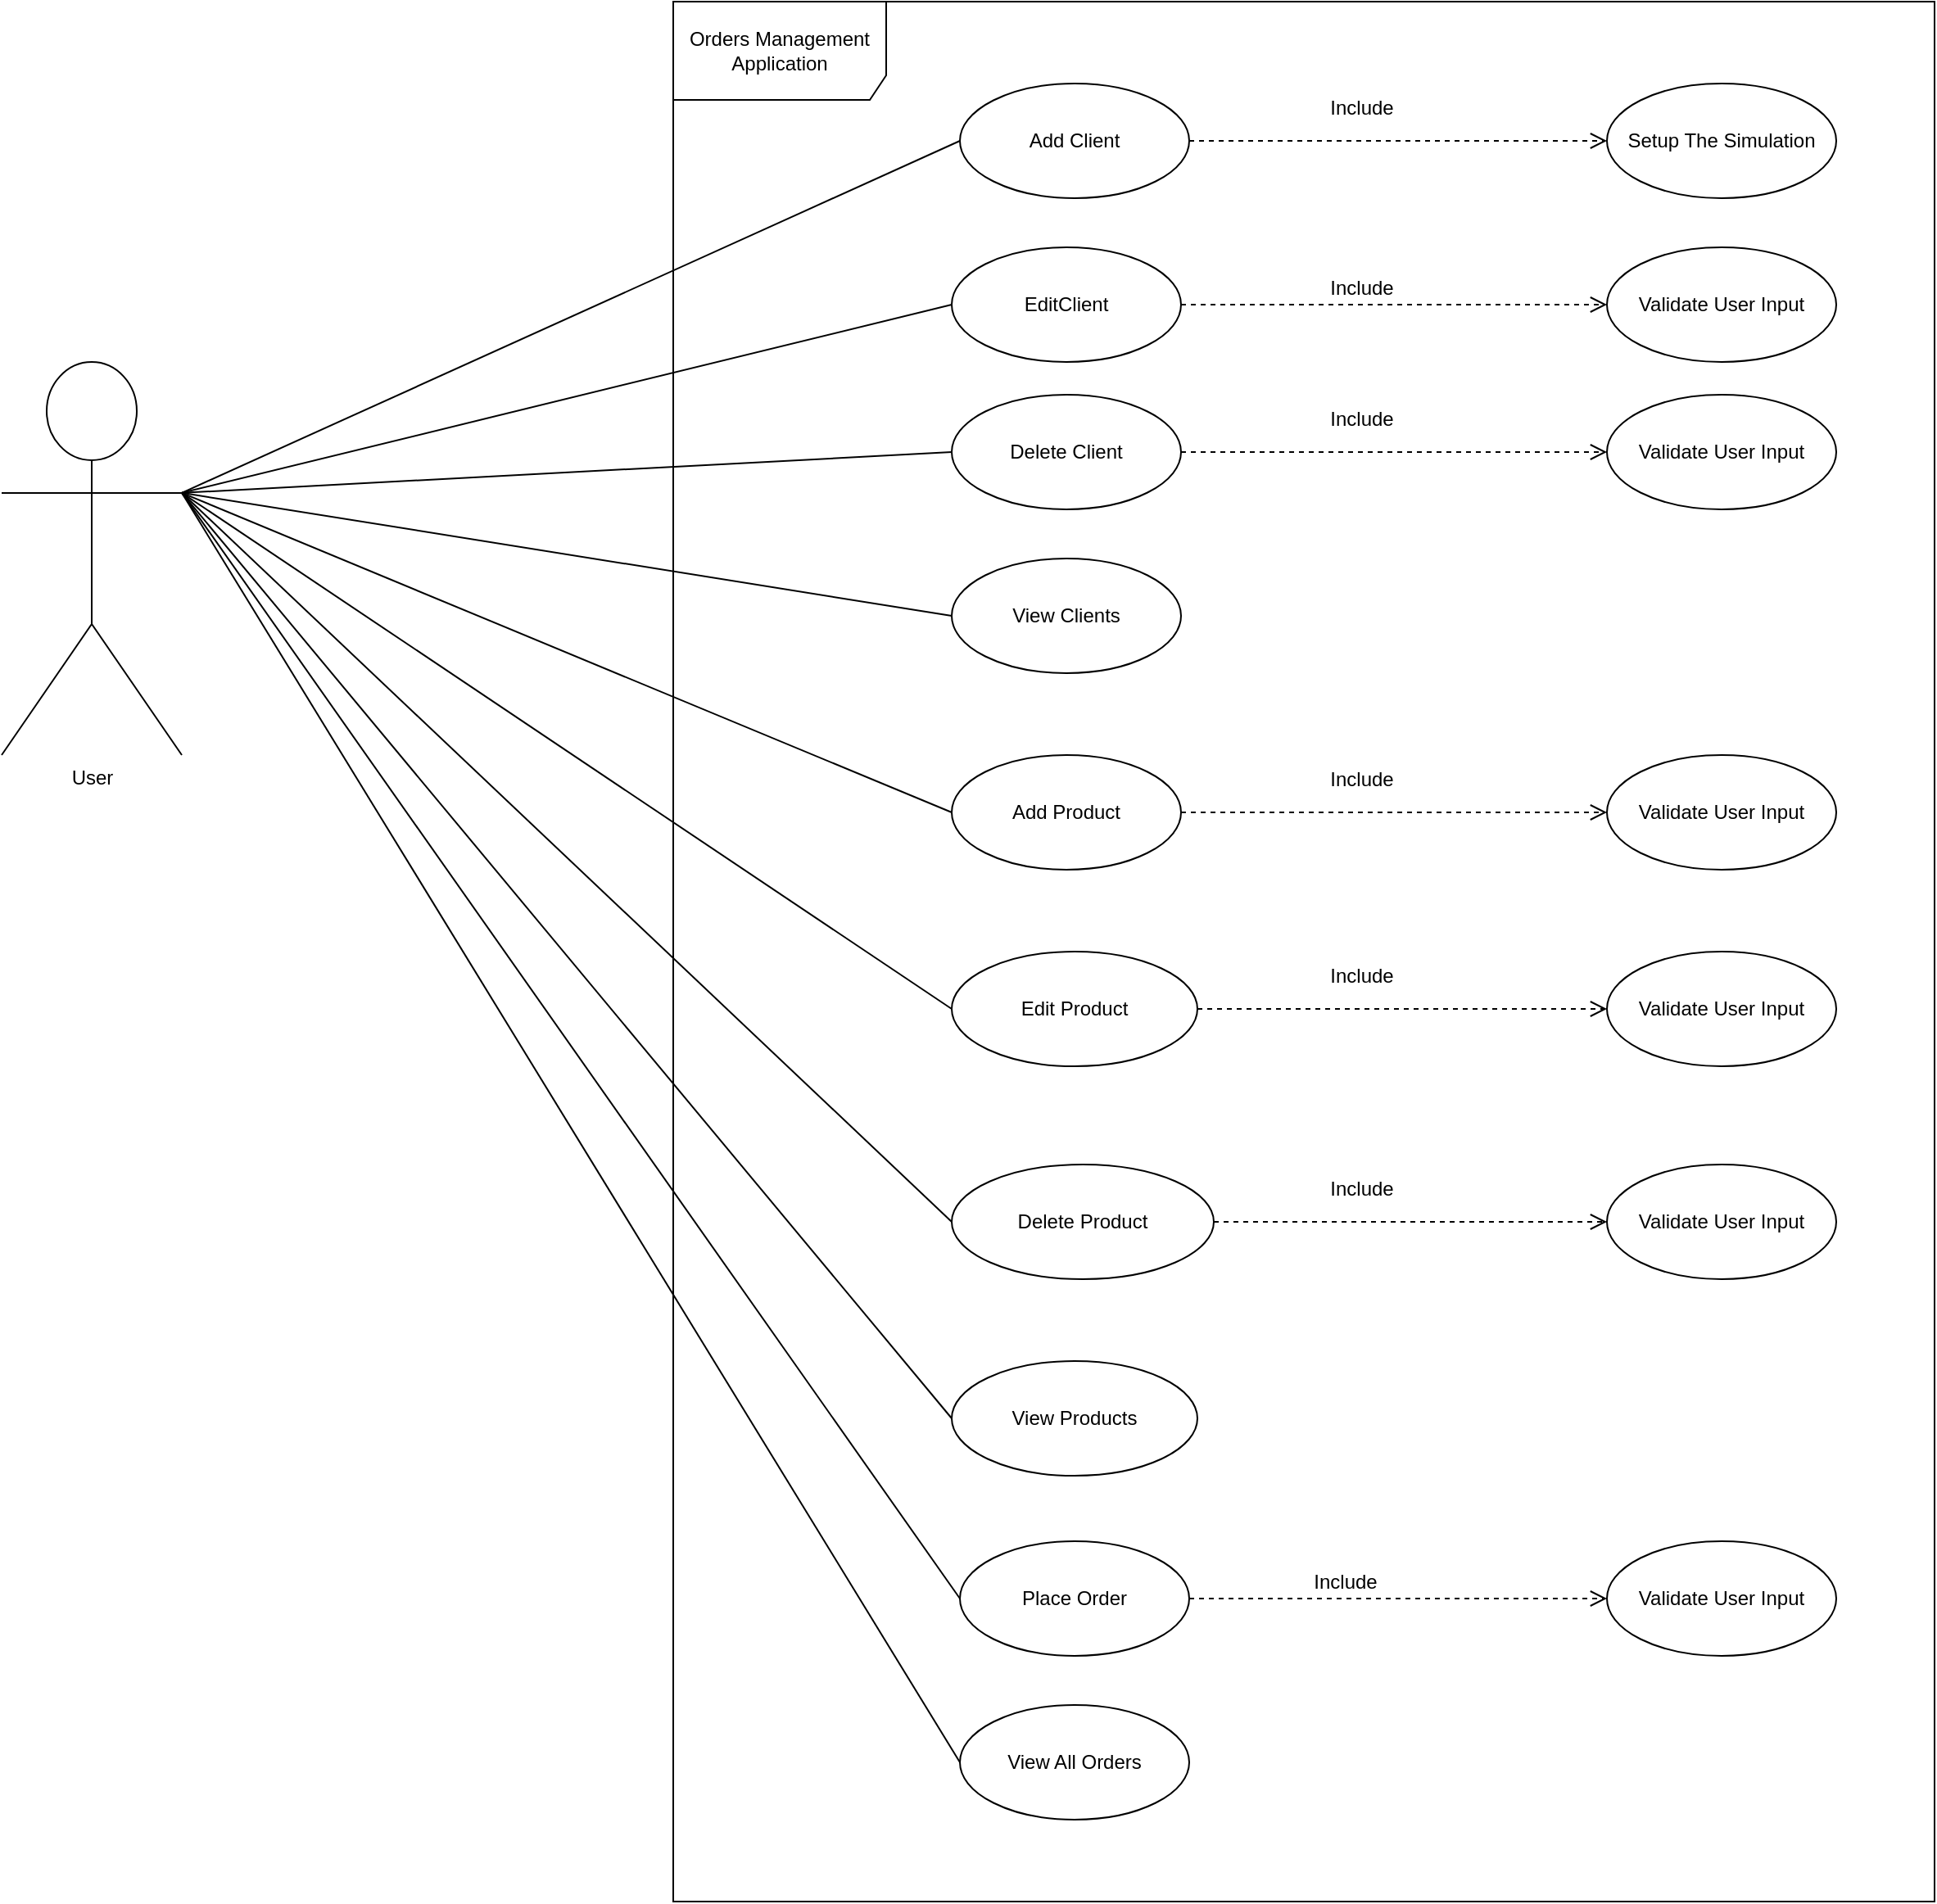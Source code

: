 <mxfile version="27.0.5">
  <diagram name="Page-1" id="c1x8HeHf93VjXl6Es4rd">
    <mxGraphModel dx="3625" dy="1295" grid="1" gridSize="10" guides="1" tooltips="1" connect="1" arrows="1" fold="1" page="1" pageScale="1" pageWidth="850" pageHeight="1100" math="0" shadow="0">
      <root>
        <mxCell id="0" />
        <mxCell id="1" parent="0" />
        <mxCell id="ruy3D-j27tNiuv_rc0qT-1" value="Orders Management Application" style="shape=umlFrame;whiteSpace=wrap;html=1;pointerEvents=0;width=130;height=60;" vertex="1" parent="1">
          <mxGeometry x="-300" y="210" width="770" height="1160" as="geometry" />
        </mxCell>
        <mxCell id="ruy3D-j27tNiuv_rc0qT-2" value="Setup The Simulation" style="ellipse;whiteSpace=wrap;html=1;" vertex="1" parent="1">
          <mxGeometry x="270" y="260" width="140" height="70" as="geometry" />
        </mxCell>
        <mxCell id="ruy3D-j27tNiuv_rc0qT-3" value="Add Client" style="ellipse;whiteSpace=wrap;html=1;" vertex="1" parent="1">
          <mxGeometry x="-125" y="260" width="140" height="70" as="geometry" />
        </mxCell>
        <mxCell id="ruy3D-j27tNiuv_rc0qT-4" value="EditClient" style="ellipse;whiteSpace=wrap;html=1;" vertex="1" parent="1">
          <mxGeometry x="-130" y="360" width="140" height="70" as="geometry" />
        </mxCell>
        <mxCell id="ruy3D-j27tNiuv_rc0qT-5" value="View Products" style="ellipse;whiteSpace=wrap;html=1;" vertex="1" parent="1">
          <mxGeometry x="-130" y="1040" width="150" height="70" as="geometry" />
        </mxCell>
        <mxCell id="ruy3D-j27tNiuv_rc0qT-6" value="Delete Product" style="ellipse;whiteSpace=wrap;html=1;" vertex="1" parent="1">
          <mxGeometry x="-130" y="920" width="160" height="70" as="geometry" />
        </mxCell>
        <mxCell id="ruy3D-j27tNiuv_rc0qT-7" value="Edit Product" style="ellipse;whiteSpace=wrap;html=1;" vertex="1" parent="1">
          <mxGeometry x="-130" y="790" width="150" height="70" as="geometry" />
        </mxCell>
        <mxCell id="ruy3D-j27tNiuv_rc0qT-8" value="View Clients" style="ellipse;whiteSpace=wrap;html=1;" vertex="1" parent="1">
          <mxGeometry x="-130" y="550" width="140" height="70" as="geometry" />
        </mxCell>
        <mxCell id="ruy3D-j27tNiuv_rc0qT-9" value="Delete Client" style="ellipse;whiteSpace=wrap;html=1;" vertex="1" parent="1">
          <mxGeometry x="-130" y="450" width="140" height="70" as="geometry" />
        </mxCell>
        <mxCell id="ruy3D-j27tNiuv_rc0qT-10" value="User" style="shape=umlActor;verticalLabelPosition=bottom;verticalAlign=top;html=1;" vertex="1" parent="1">
          <mxGeometry x="-710" y="430" width="110" height="240" as="geometry" />
        </mxCell>
        <mxCell id="ruy3D-j27tNiuv_rc0qT-11" value="Add Product" style="ellipse;whiteSpace=wrap;html=1;" vertex="1" parent="1">
          <mxGeometry x="-130" y="670" width="140" height="70" as="geometry" />
        </mxCell>
        <mxCell id="ruy3D-j27tNiuv_rc0qT-13" value="View All Orders" style="ellipse;whiteSpace=wrap;html=1;" vertex="1" parent="1">
          <mxGeometry x="-125" y="1250" width="140" height="70" as="geometry" />
        </mxCell>
        <mxCell id="ruy3D-j27tNiuv_rc0qT-16" value="Place Order" style="ellipse;whiteSpace=wrap;html=1;" vertex="1" parent="1">
          <mxGeometry x="-125" y="1150" width="140" height="70" as="geometry" />
        </mxCell>
        <mxCell id="ruy3D-j27tNiuv_rc0qT-17" value="" style="endArrow=none;html=1;rounded=0;entryX=0;entryY=0.5;entryDx=0;entryDy=0;exitX=1;exitY=0.333;exitDx=0;exitDy=0;exitPerimeter=0;" edge="1" parent="1" source="ruy3D-j27tNiuv_rc0qT-10" target="ruy3D-j27tNiuv_rc0qT-3">
          <mxGeometry width="50" height="50" relative="1" as="geometry">
            <mxPoint x="-590" y="530" as="sourcePoint" />
            <mxPoint x="-120" y="205" as="targetPoint" />
          </mxGeometry>
        </mxCell>
        <mxCell id="ruy3D-j27tNiuv_rc0qT-18" value="" style="endArrow=none;html=1;rounded=0;entryX=0;entryY=0.5;entryDx=0;entryDy=0;exitX=1;exitY=0.333;exitDx=0;exitDy=0;exitPerimeter=0;" edge="1" parent="1" source="ruy3D-j27tNiuv_rc0qT-10" target="ruy3D-j27tNiuv_rc0qT-4">
          <mxGeometry width="50" height="50" relative="1" as="geometry">
            <mxPoint x="-530" y="560" as="sourcePoint" />
            <mxPoint x="-120" y="305" as="targetPoint" />
          </mxGeometry>
        </mxCell>
        <mxCell id="ruy3D-j27tNiuv_rc0qT-19" value="" style="endArrow=none;html=1;rounded=0;entryX=0;entryY=0.5;entryDx=0;entryDy=0;exitX=1;exitY=0.333;exitDx=0;exitDy=0;exitPerimeter=0;" edge="1" parent="1" source="ruy3D-j27tNiuv_rc0qT-10" target="ruy3D-j27tNiuv_rc0qT-9">
          <mxGeometry width="50" height="50" relative="1" as="geometry">
            <mxPoint x="-540" y="550" as="sourcePoint" />
            <mxPoint x="-120" y="405" as="targetPoint" />
          </mxGeometry>
        </mxCell>
        <mxCell id="ruy3D-j27tNiuv_rc0qT-20" value="" style="endArrow=none;html=1;rounded=0;entryX=0;entryY=0.5;entryDx=0;entryDy=0;exitX=1;exitY=0.333;exitDx=0;exitDy=0;exitPerimeter=0;" edge="1" parent="1" source="ruy3D-j27tNiuv_rc0qT-10" target="ruy3D-j27tNiuv_rc0qT-8">
          <mxGeometry width="50" height="50" relative="1" as="geometry">
            <mxPoint x="-530" y="580" as="sourcePoint" />
            <mxPoint x="-120" y="495" as="targetPoint" />
          </mxGeometry>
        </mxCell>
        <mxCell id="ruy3D-j27tNiuv_rc0qT-21" value="" style="endArrow=none;html=1;rounded=0;entryX=0;entryY=0.5;entryDx=0;entryDy=0;exitX=1;exitY=0.333;exitDx=0;exitDy=0;exitPerimeter=0;" edge="1" parent="1" source="ruy3D-j27tNiuv_rc0qT-10" target="ruy3D-j27tNiuv_rc0qT-11">
          <mxGeometry width="50" height="50" relative="1" as="geometry">
            <mxPoint x="-520" y="590" as="sourcePoint" />
            <mxPoint x="-120" y="595" as="targetPoint" />
          </mxGeometry>
        </mxCell>
        <mxCell id="ruy3D-j27tNiuv_rc0qT-22" value="" style="endArrow=none;html=1;rounded=0;entryX=0;entryY=0.5;entryDx=0;entryDy=0;exitX=1;exitY=0.333;exitDx=0;exitDy=0;exitPerimeter=0;" edge="1" parent="1" source="ruy3D-j27tNiuv_rc0qT-10" target="ruy3D-j27tNiuv_rc0qT-7">
          <mxGeometry width="50" height="50" relative="1" as="geometry">
            <mxPoint x="-570" y="560" as="sourcePoint" />
            <mxPoint x="-120" y="715" as="targetPoint" />
          </mxGeometry>
        </mxCell>
        <mxCell id="ruy3D-j27tNiuv_rc0qT-23" value="" style="endArrow=none;html=1;rounded=0;entryX=0;entryY=0.5;entryDx=0;entryDy=0;exitX=1;exitY=0.333;exitDx=0;exitDy=0;exitPerimeter=0;" edge="1" parent="1" source="ruy3D-j27tNiuv_rc0qT-10" target="ruy3D-j27tNiuv_rc0qT-6">
          <mxGeometry width="50" height="50" relative="1" as="geometry">
            <mxPoint x="-500" y="610" as="sourcePoint" />
            <mxPoint x="-120" y="835" as="targetPoint" />
          </mxGeometry>
        </mxCell>
        <mxCell id="ruy3D-j27tNiuv_rc0qT-24" value="" style="endArrow=none;html=1;rounded=0;entryX=0;entryY=0.5;entryDx=0;entryDy=0;exitX=1;exitY=0.333;exitDx=0;exitDy=0;exitPerimeter=0;" edge="1" parent="1" source="ruy3D-j27tNiuv_rc0qT-10" target="ruy3D-j27tNiuv_rc0qT-5">
          <mxGeometry width="50" height="50" relative="1" as="geometry">
            <mxPoint x="-490" y="620" as="sourcePoint" />
            <mxPoint x="-120" y="965" as="targetPoint" />
          </mxGeometry>
        </mxCell>
        <mxCell id="ruy3D-j27tNiuv_rc0qT-26" value="" style="endArrow=none;html=1;rounded=0;entryX=0;entryY=0.5;entryDx=0;entryDy=0;exitX=1;exitY=0.333;exitDx=0;exitDy=0;exitPerimeter=0;" edge="1" parent="1" source="ruy3D-j27tNiuv_rc0qT-10" target="ruy3D-j27tNiuv_rc0qT-13">
          <mxGeometry width="50" height="50" relative="1" as="geometry">
            <mxPoint x="-470" y="640" as="sourcePoint" />
            <mxPoint x="-120" y="1215" as="targetPoint" />
          </mxGeometry>
        </mxCell>
        <mxCell id="ruy3D-j27tNiuv_rc0qT-29" value="" style="endArrow=none;html=1;rounded=0;entryX=0;entryY=0.5;entryDx=0;entryDy=0;exitX=1;exitY=0.333;exitDx=0;exitDy=0;exitPerimeter=0;" edge="1" parent="1" source="ruy3D-j27tNiuv_rc0qT-10" target="ruy3D-j27tNiuv_rc0qT-16">
          <mxGeometry width="50" height="50" relative="1" as="geometry">
            <mxPoint x="-440" y="670" as="sourcePoint" />
            <mxPoint x="-120" y="1555" as="targetPoint" />
          </mxGeometry>
        </mxCell>
        <mxCell id="ruy3D-j27tNiuv_rc0qT-30" value="Validate User Input" style="ellipse;whiteSpace=wrap;html=1;" vertex="1" parent="1">
          <mxGeometry x="270" y="360" width="140" height="70" as="geometry" />
        </mxCell>
        <mxCell id="ruy3D-j27tNiuv_rc0qT-31" value="Validate User Input" style="ellipse;whiteSpace=wrap;html=1;" vertex="1" parent="1">
          <mxGeometry x="270" y="450" width="140" height="70" as="geometry" />
        </mxCell>
        <mxCell id="ruy3D-j27tNiuv_rc0qT-33" value="Validate User Input" style="ellipse;whiteSpace=wrap;html=1;" vertex="1" parent="1">
          <mxGeometry x="270" y="670" width="140" height="70" as="geometry" />
        </mxCell>
        <mxCell id="ruy3D-j27tNiuv_rc0qT-34" value="Validate User Input" style="ellipse;whiteSpace=wrap;html=1;" vertex="1" parent="1">
          <mxGeometry x="270" y="790" width="140" height="70" as="geometry" />
        </mxCell>
        <mxCell id="ruy3D-j27tNiuv_rc0qT-35" value="Validate User Input" style="ellipse;whiteSpace=wrap;html=1;" vertex="1" parent="1">
          <mxGeometry x="270" y="920" width="140" height="70" as="geometry" />
        </mxCell>
        <mxCell id="ruy3D-j27tNiuv_rc0qT-38" value="" style="html=1;verticalAlign=bottom;endArrow=open;dashed=1;endSize=8;curved=0;rounded=0;entryX=0;entryY=0.5;entryDx=0;entryDy=0;exitX=1;exitY=0.5;exitDx=0;exitDy=0;" edge="1" parent="1" source="ruy3D-j27tNiuv_rc0qT-16" target="ruy3D-j27tNiuv_rc0qT-65">
          <mxGeometry relative="1" as="geometry">
            <mxPoint x="280" y="1085" as="sourcePoint" />
            <mxPoint x="270.0" y="1285" as="targetPoint" />
          </mxGeometry>
        </mxCell>
        <mxCell id="ruy3D-j27tNiuv_rc0qT-39" value="Include" style="text;html=1;align=center;verticalAlign=middle;resizable=0;points=[];autosize=1;strokeColor=none;fillColor=none;" vertex="1" parent="1">
          <mxGeometry x="80" y="1160" width="60" height="30" as="geometry" />
        </mxCell>
        <mxCell id="ruy3D-j27tNiuv_rc0qT-51" value="" style="html=1;verticalAlign=bottom;endArrow=open;dashed=1;endSize=8;curved=0;rounded=0;entryX=0;entryY=0.5;entryDx=0;entryDy=0;exitX=1;exitY=0.5;exitDx=0;exitDy=0;" edge="1" parent="1" source="ruy3D-j27tNiuv_rc0qT-6" target="ruy3D-j27tNiuv_rc0qT-35">
          <mxGeometry relative="1" as="geometry">
            <mxPoint x="40" y="970" as="sourcePoint" />
            <mxPoint x="290" y="970" as="targetPoint" />
          </mxGeometry>
        </mxCell>
        <mxCell id="ruy3D-j27tNiuv_rc0qT-52" value="" style="html=1;verticalAlign=bottom;endArrow=open;dashed=1;endSize=8;curved=0;rounded=0;entryX=0;entryY=0.5;entryDx=0;entryDy=0;exitX=1;exitY=0.5;exitDx=0;exitDy=0;" edge="1" parent="1" source="ruy3D-j27tNiuv_rc0qT-7" target="ruy3D-j27tNiuv_rc0qT-34">
          <mxGeometry relative="1" as="geometry">
            <mxPoint x="30" y="859.05" as="sourcePoint" />
            <mxPoint x="270" y="859.05" as="targetPoint" />
          </mxGeometry>
        </mxCell>
        <mxCell id="ruy3D-j27tNiuv_rc0qT-53" value="Include" style="text;html=1;align=center;verticalAlign=middle;resizable=0;points=[];autosize=1;strokeColor=none;fillColor=none;" vertex="1" parent="1">
          <mxGeometry x="90" y="920" width="60" height="30" as="geometry" />
        </mxCell>
        <mxCell id="ruy3D-j27tNiuv_rc0qT-54" value="Include" style="text;html=1;align=center;verticalAlign=middle;resizable=0;points=[];autosize=1;strokeColor=none;fillColor=none;" vertex="1" parent="1">
          <mxGeometry x="90" y="790" width="60" height="30" as="geometry" />
        </mxCell>
        <mxCell id="ruy3D-j27tNiuv_rc0qT-55" value="" style="html=1;verticalAlign=bottom;endArrow=open;dashed=1;endSize=8;curved=0;rounded=0;entryX=0;entryY=0.5;entryDx=0;entryDy=0;exitX=1;exitY=0.5;exitDx=0;exitDy=0;" edge="1" parent="1" source="ruy3D-j27tNiuv_rc0qT-11" target="ruy3D-j27tNiuv_rc0qT-33">
          <mxGeometry relative="1" as="geometry">
            <mxPoint x="5" y="640" as="sourcePoint" />
            <mxPoint x="265.0" y="640" as="targetPoint" />
          </mxGeometry>
        </mxCell>
        <mxCell id="ruy3D-j27tNiuv_rc0qT-56" value="Include" style="text;html=1;align=center;verticalAlign=middle;resizable=0;points=[];autosize=1;strokeColor=none;fillColor=none;" vertex="1" parent="1">
          <mxGeometry x="90" y="670" width="60" height="30" as="geometry" />
        </mxCell>
        <mxCell id="ruy3D-j27tNiuv_rc0qT-59" value="" style="html=1;verticalAlign=bottom;endArrow=open;dashed=1;endSize=8;curved=0;rounded=0;entryX=0;entryY=0.5;entryDx=0;entryDy=0;exitX=1;exitY=0.5;exitDx=0;exitDy=0;" edge="1" parent="1" source="ruy3D-j27tNiuv_rc0qT-9" target="ruy3D-j27tNiuv_rc0qT-31">
          <mxGeometry relative="1" as="geometry">
            <mxPoint x="20" y="595" as="sourcePoint" />
            <mxPoint x="280" y="595" as="targetPoint" />
          </mxGeometry>
        </mxCell>
        <mxCell id="ruy3D-j27tNiuv_rc0qT-60" value="Include" style="text;html=1;align=center;verticalAlign=middle;resizable=0;points=[];autosize=1;strokeColor=none;fillColor=none;" vertex="1" parent="1">
          <mxGeometry x="90" y="450" width="60" height="30" as="geometry" />
        </mxCell>
        <mxCell id="ruy3D-j27tNiuv_rc0qT-61" value="" style="html=1;verticalAlign=bottom;endArrow=open;dashed=1;endSize=8;curved=0;rounded=0;entryX=0;entryY=0.5;entryDx=0;entryDy=0;exitX=1;exitY=0.5;exitDx=0;exitDy=0;" edge="1" parent="1" source="ruy3D-j27tNiuv_rc0qT-4" target="ruy3D-j27tNiuv_rc0qT-30">
          <mxGeometry relative="1" as="geometry">
            <mxPoint x="20" y="495" as="sourcePoint" />
            <mxPoint x="280" y="495" as="targetPoint" />
          </mxGeometry>
        </mxCell>
        <mxCell id="ruy3D-j27tNiuv_rc0qT-62" value="Include" style="text;html=1;align=center;verticalAlign=middle;resizable=0;points=[];autosize=1;strokeColor=none;fillColor=none;" vertex="1" parent="1">
          <mxGeometry x="90" y="370" width="60" height="30" as="geometry" />
        </mxCell>
        <mxCell id="ruy3D-j27tNiuv_rc0qT-63" value="" style="html=1;verticalAlign=bottom;endArrow=open;dashed=1;endSize=8;curved=0;rounded=0;entryX=0;entryY=0.5;entryDx=0;entryDy=0;exitX=1;exitY=0.5;exitDx=0;exitDy=0;" edge="1" parent="1" source="ruy3D-j27tNiuv_rc0qT-3" target="ruy3D-j27tNiuv_rc0qT-2">
          <mxGeometry relative="1" as="geometry">
            <mxPoint x="20" y="405" as="sourcePoint" />
            <mxPoint x="280" y="405" as="targetPoint" />
          </mxGeometry>
        </mxCell>
        <mxCell id="ruy3D-j27tNiuv_rc0qT-64" value="Include" style="text;html=1;align=center;verticalAlign=middle;resizable=0;points=[];autosize=1;strokeColor=none;fillColor=none;" vertex="1" parent="1">
          <mxGeometry x="90" y="260" width="60" height="30" as="geometry" />
        </mxCell>
        <mxCell id="ruy3D-j27tNiuv_rc0qT-65" value="Validate User Input" style="ellipse;whiteSpace=wrap;html=1;" vertex="1" parent="1">
          <mxGeometry x="270" y="1150" width="140" height="70" as="geometry" />
        </mxCell>
      </root>
    </mxGraphModel>
  </diagram>
</mxfile>
